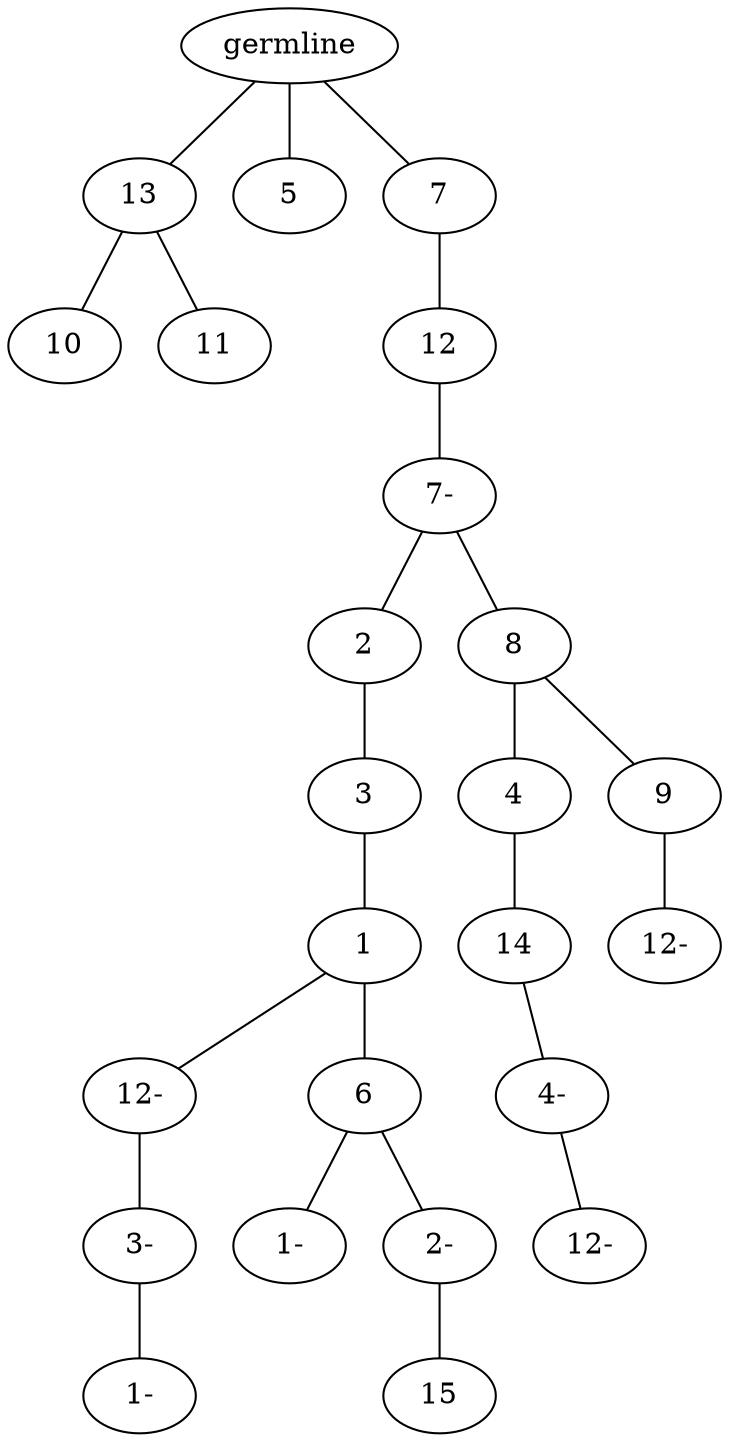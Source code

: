 graph tree {
    "140164584227696" [label="germline"];
    "140164583562064" [label="13"];
    "140164583559856" [label="10"];
    "140164584257184" [label="11"];
    "140164583712848" [label="5"];
    "140164583625776" [label="7"];
    "140164583559520" [label="12"];
    "140164584264416" [label="7-"];
    "140164583866816" [label="2"];
    "140164583870320" [label="3"];
    "140164583947664" [label="1"];
    "140164583791632" [label="12-"];
    "140164583925168" [label="3-"];
    "140164584279056" [label="1-"];
    "140164583790720" [label="6"];
    "140164584278240" [label="1-"];
    "140164584277904" [label="2-"];
    "140164584104624" [label="15"];
    "140164583868400" [label="8"];
    "140164583866528" [label="4"];
    "140164583792592" [label="14"];
    "140164584245520" [label="4-"];
    "140164584245760" [label="12-"];
    "140164583789712" [label="9"];
    "140164584278096" [label="12-"];
    "140164584227696" -- "140164583562064";
    "140164584227696" -- "140164583712848";
    "140164584227696" -- "140164583625776";
    "140164583562064" -- "140164583559856";
    "140164583562064" -- "140164584257184";
    "140164583625776" -- "140164583559520";
    "140164583559520" -- "140164584264416";
    "140164584264416" -- "140164583866816";
    "140164584264416" -- "140164583868400";
    "140164583866816" -- "140164583870320";
    "140164583870320" -- "140164583947664";
    "140164583947664" -- "140164583791632";
    "140164583947664" -- "140164583790720";
    "140164583791632" -- "140164583925168";
    "140164583925168" -- "140164584279056";
    "140164583790720" -- "140164584278240";
    "140164583790720" -- "140164584277904";
    "140164584277904" -- "140164584104624";
    "140164583868400" -- "140164583866528";
    "140164583868400" -- "140164583789712";
    "140164583866528" -- "140164583792592";
    "140164583792592" -- "140164584245520";
    "140164584245520" -- "140164584245760";
    "140164583789712" -- "140164584278096";
}
